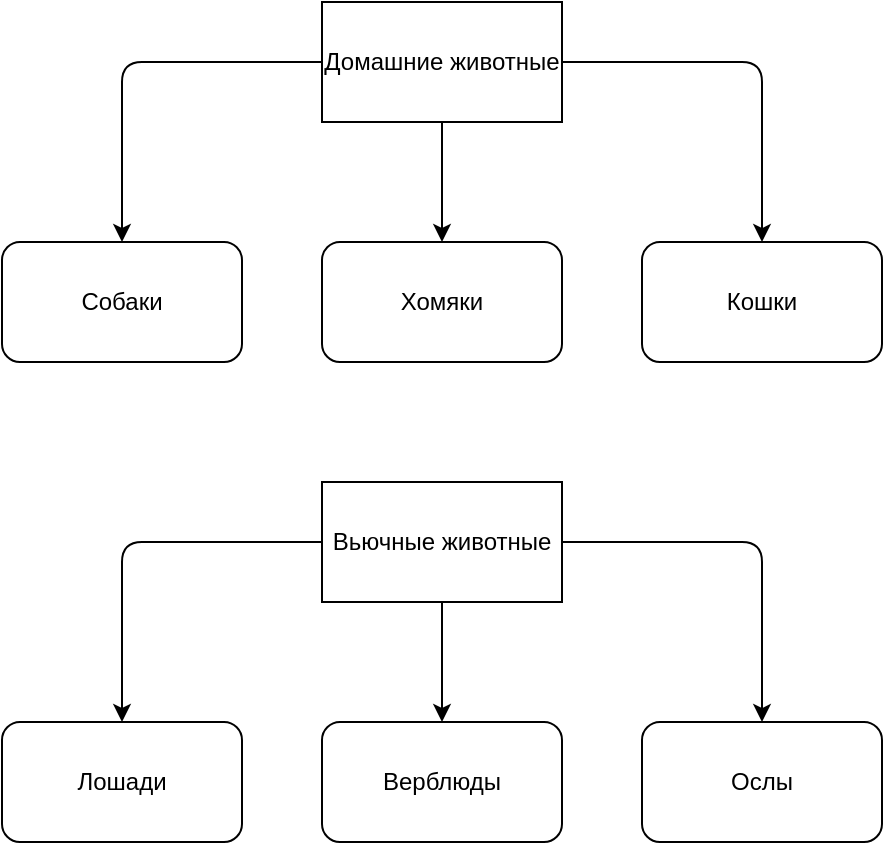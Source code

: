 <mxfile>
    <diagram id="xVVNsfKUxUZUlW4UU-4c" name="Page-1">
        <mxGraphModel dx="1603" dy="467" grid="1" gridSize="10" guides="1" tooltips="1" connect="1" arrows="1" fold="1" page="1" pageScale="1" pageWidth="827" pageHeight="1169" math="0" shadow="0">
            <root>
                <mxCell id="0"/>
                <mxCell id="1" parent="0"/>
                <mxCell id="8" style="edgeStyle=none;html=1;entryX=0.5;entryY=0;entryDx=0;entryDy=0;" edge="1" parent="1" source="2" target="5">
                    <mxGeometry relative="1" as="geometry">
                        <Array as="points">
                            <mxPoint x="20" y="80"/>
                        </Array>
                    </mxGeometry>
                </mxCell>
                <mxCell id="9" value="" style="edgeStyle=none;html=1;" edge="1" parent="1" source="2" target="7">
                    <mxGeometry relative="1" as="geometry"/>
                </mxCell>
                <mxCell id="10" style="edgeStyle=none;html=1;entryX=0.5;entryY=0;entryDx=0;entryDy=0;" edge="1" parent="1" source="2" target="6">
                    <mxGeometry relative="1" as="geometry">
                        <Array as="points">
                            <mxPoint x="340" y="80"/>
                        </Array>
                    </mxGeometry>
                </mxCell>
                <mxCell id="2" value="Домашние животные" style="rounded=0;whiteSpace=wrap;html=1;" vertex="1" parent="1">
                    <mxGeometry x="120" y="50" width="120" height="60" as="geometry"/>
                </mxCell>
                <mxCell id="14" style="edgeStyle=none;html=1;entryX=0.5;entryY=0;entryDx=0;entryDy=0;" edge="1" parent="1" source="3" target="11">
                    <mxGeometry relative="1" as="geometry">
                        <Array as="points">
                            <mxPoint x="20" y="320"/>
                        </Array>
                    </mxGeometry>
                </mxCell>
                <mxCell id="15" style="edgeStyle=none;html=1;entryX=0.5;entryY=0;entryDx=0;entryDy=0;" edge="1" parent="1" source="3" target="12">
                    <mxGeometry relative="1" as="geometry"/>
                </mxCell>
                <mxCell id="16" style="edgeStyle=none;html=1;entryX=0.5;entryY=0;entryDx=0;entryDy=0;" edge="1" parent="1" source="3" target="13">
                    <mxGeometry relative="1" as="geometry">
                        <Array as="points">
                            <mxPoint x="340" y="320"/>
                        </Array>
                    </mxGeometry>
                </mxCell>
                <mxCell id="3" value="Вьючные животные" style="rounded=0;whiteSpace=wrap;html=1;" vertex="1" parent="1">
                    <mxGeometry x="120" y="290" width="120" height="60" as="geometry"/>
                </mxCell>
                <mxCell id="5" value="Собаки" style="rounded=1;whiteSpace=wrap;html=1;" vertex="1" parent="1">
                    <mxGeometry x="-40" y="170" width="120" height="60" as="geometry"/>
                </mxCell>
                <mxCell id="6" value="Кошки" style="rounded=1;whiteSpace=wrap;html=1;" vertex="1" parent="1">
                    <mxGeometry x="280" y="170" width="120" height="60" as="geometry"/>
                </mxCell>
                <mxCell id="7" value="Хомяки" style="rounded=1;whiteSpace=wrap;html=1;" vertex="1" parent="1">
                    <mxGeometry x="120" y="170" width="120" height="60" as="geometry"/>
                </mxCell>
                <mxCell id="11" value="Лошади" style="rounded=1;whiteSpace=wrap;html=1;" vertex="1" parent="1">
                    <mxGeometry x="-40" y="410" width="120" height="60" as="geometry"/>
                </mxCell>
                <mxCell id="12" value="Верблюды" style="rounded=1;whiteSpace=wrap;html=1;" vertex="1" parent="1">
                    <mxGeometry x="120" y="410" width="120" height="60" as="geometry"/>
                </mxCell>
                <mxCell id="13" value="Ослы" style="rounded=1;whiteSpace=wrap;html=1;" vertex="1" parent="1">
                    <mxGeometry x="280" y="410" width="120" height="60" as="geometry"/>
                </mxCell>
            </root>
        </mxGraphModel>
    </diagram>
</mxfile>